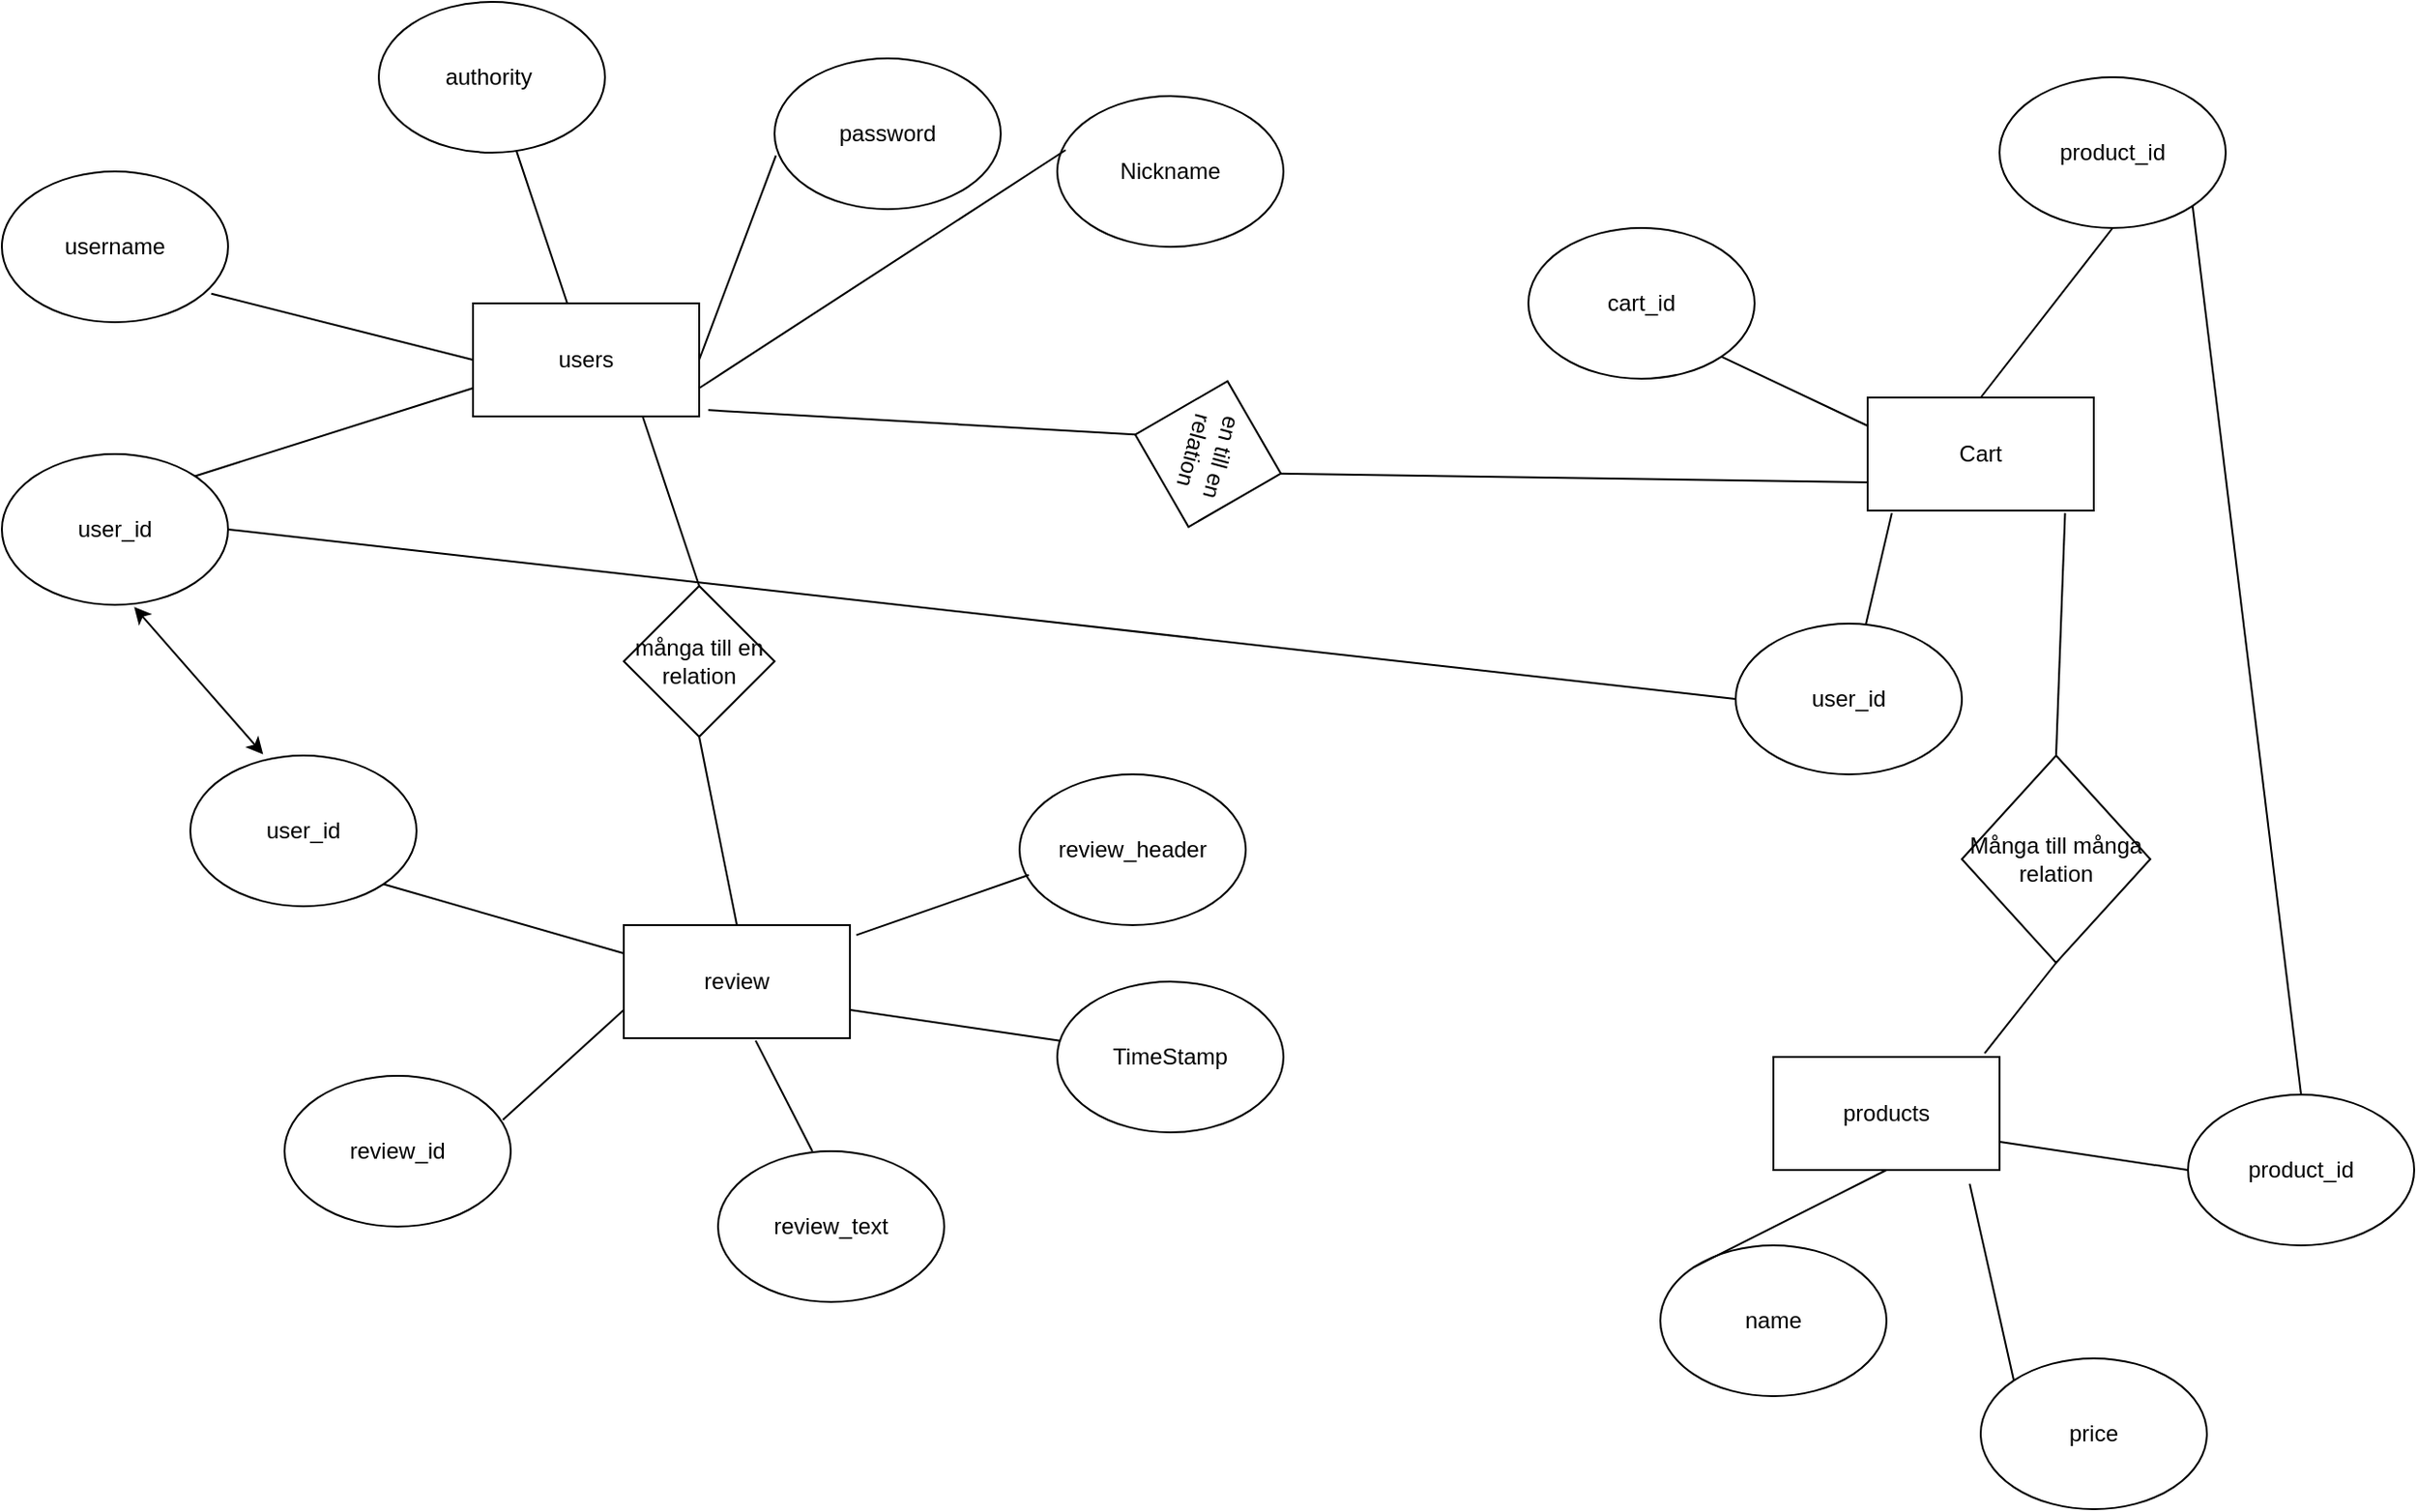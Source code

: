 <mxfile version="10.6.6" type="device"><diagram id="KtaEBQntKhaZ8FGrLxBG" name="Page-1"><mxGraphModel dx="2207" dy="917" grid="1" gridSize="10" guides="1" tooltips="1" connect="1" arrows="1" fold="1" page="1" pageScale="1" pageWidth="3300" pageHeight="4681" math="0" shadow="0"><root><object label="" Alexander="KtaEBQntKhaZ8FGrLxBG" id="0"><mxCell/></object><mxCell id="1" parent="0"/><mxCell id="-qwdLEOzM1Wxfe2MKlhA-1" value="users" style="rounded=0;whiteSpace=wrap;html=1;" parent="1" vertex="1"><mxGeometry x="370" y="200" width="120" height="60" as="geometry"/></mxCell><mxCell id="-qwdLEOzM1Wxfe2MKlhA-2" value="username&lt;br&gt;" style="ellipse;whiteSpace=wrap;html=1;" parent="1" vertex="1"><mxGeometry x="120" y="130" width="120" height="80" as="geometry"/></mxCell><mxCell id="-qwdLEOzM1Wxfe2MKlhA-3" value="password&lt;br&gt;" style="ellipse;whiteSpace=wrap;html=1;" parent="1" vertex="1"><mxGeometry x="530" y="70" width="120" height="80" as="geometry"/></mxCell><mxCell id="-qwdLEOzM1Wxfe2MKlhA-4" value="user_id&lt;br&gt;" style="ellipse;whiteSpace=wrap;html=1;" parent="1" vertex="1"><mxGeometry x="120" y="280" width="120" height="80" as="geometry"/></mxCell><mxCell id="-qwdLEOzM1Wxfe2MKlhA-5" value="authority&amp;nbsp;" style="ellipse;whiteSpace=wrap;html=1;" parent="1" vertex="1"><mxGeometry x="320" y="40" width="120" height="80" as="geometry"/></mxCell><mxCell id="-qwdLEOzM1Wxfe2MKlhA-7" value="" style="endArrow=none;html=1;" parent="1" source="-qwdLEOzM1Wxfe2MKlhA-1" target="-qwdLEOzM1Wxfe2MKlhA-5" edge="1"><mxGeometry width="50" height="50" relative="1" as="geometry"><mxPoint x="120" y="430" as="sourcePoint"/><mxPoint x="170" y="380" as="targetPoint"/></mxGeometry></mxCell><mxCell id="-qwdLEOzM1Wxfe2MKlhA-8" value="" style="endArrow=none;html=1;entryX=0.926;entryY=0.811;entryDx=0;entryDy=0;entryPerimeter=0;exitX=0;exitY=0.5;exitDx=0;exitDy=0;" parent="1" source="-qwdLEOzM1Wxfe2MKlhA-1" target="-qwdLEOzM1Wxfe2MKlhA-2" edge="1"><mxGeometry width="50" height="50" relative="1" as="geometry"><mxPoint x="120" y="430" as="sourcePoint"/><mxPoint x="170" y="380" as="targetPoint"/></mxGeometry></mxCell><mxCell id="-qwdLEOzM1Wxfe2MKlhA-9" value="" style="endArrow=none;html=1;entryX=1;entryY=0;entryDx=0;entryDy=0;exitX=0;exitY=0.75;exitDx=0;exitDy=0;" parent="1" source="-qwdLEOzM1Wxfe2MKlhA-1" target="-qwdLEOzM1Wxfe2MKlhA-4" edge="1"><mxGeometry width="50" height="50" relative="1" as="geometry"><mxPoint x="120" y="430" as="sourcePoint"/><mxPoint x="170" y="380" as="targetPoint"/></mxGeometry></mxCell><mxCell id="-qwdLEOzM1Wxfe2MKlhA-10" value="" style="endArrow=none;html=1;entryX=0.006;entryY=0.644;entryDx=0;entryDy=0;entryPerimeter=0;exitX=1;exitY=0.5;exitDx=0;exitDy=0;" parent="1" source="-qwdLEOzM1Wxfe2MKlhA-1" target="-qwdLEOzM1Wxfe2MKlhA-3" edge="1"><mxGeometry width="50" height="50" relative="1" as="geometry"><mxPoint x="488" y="210" as="sourcePoint"/><mxPoint x="170" y="380" as="targetPoint"/></mxGeometry></mxCell><mxCell id="-qwdLEOzM1Wxfe2MKlhA-11" value="review" style="rounded=0;whiteSpace=wrap;html=1;direction=west;" parent="1" vertex="1"><mxGeometry x="450" y="530" width="120" height="60" as="geometry"/></mxCell><mxCell id="-qwdLEOzM1Wxfe2MKlhA-12" value="många till en relation" style="rhombus;whiteSpace=wrap;html=1;" parent="1" vertex="1"><mxGeometry x="450" y="350" width="80" height="80" as="geometry"/></mxCell><mxCell id="-qwdLEOzM1Wxfe2MKlhA-13" value="" style="endArrow=none;html=1;entryX=0.75;entryY=1;entryDx=0;entryDy=0;exitX=0.5;exitY=0;exitDx=0;exitDy=0;" parent="1" source="-qwdLEOzM1Wxfe2MKlhA-12" target="-qwdLEOzM1Wxfe2MKlhA-1" edge="1"><mxGeometry width="50" height="50" relative="1" as="geometry"><mxPoint x="120" y="640" as="sourcePoint"/><mxPoint x="170" y="590" as="targetPoint"/></mxGeometry></mxCell><mxCell id="-qwdLEOzM1Wxfe2MKlhA-14" value="" style="endArrow=none;html=1;entryX=0.5;entryY=1;entryDx=0;entryDy=0;exitX=0.5;exitY=1;exitDx=0;exitDy=0;" parent="1" source="-qwdLEOzM1Wxfe2MKlhA-12" target="-qwdLEOzM1Wxfe2MKlhA-11" edge="1"><mxGeometry width="50" height="50" relative="1" as="geometry"><mxPoint x="120" y="640" as="sourcePoint"/><mxPoint x="170" y="590" as="targetPoint"/></mxGeometry></mxCell><mxCell id="-qwdLEOzM1Wxfe2MKlhA-15" value="review_id" style="ellipse;whiteSpace=wrap;html=1;" parent="1" vertex="1"><mxGeometry x="270" y="610" width="120" height="80" as="geometry"/></mxCell><mxCell id="-qwdLEOzM1Wxfe2MKlhA-16" value="" style="endArrow=none;html=1;entryX=1;entryY=0.25;entryDx=0;entryDy=0;exitX=0.965;exitY=0.292;exitDx=0;exitDy=0;exitPerimeter=0;" parent="1" source="-qwdLEOzM1Wxfe2MKlhA-15" target="-qwdLEOzM1Wxfe2MKlhA-11" edge="1"><mxGeometry width="50" height="50" relative="1" as="geometry"><mxPoint x="120" y="710" as="sourcePoint"/><mxPoint x="170" y="660" as="targetPoint"/></mxGeometry></mxCell><mxCell id="-qwdLEOzM1Wxfe2MKlhA-17" value="user_id&lt;br&gt;" style="ellipse;whiteSpace=wrap;html=1;" parent="1" vertex="1"><mxGeometry x="220" y="440" width="120" height="80" as="geometry"/></mxCell><mxCell id="-qwdLEOzM1Wxfe2MKlhA-18" value="" style="endArrow=none;html=1;entryX=1;entryY=0.75;entryDx=0;entryDy=0;exitX=1;exitY=1;exitDx=0;exitDy=0;" parent="1" source="-qwdLEOzM1Wxfe2MKlhA-17" target="-qwdLEOzM1Wxfe2MKlhA-11" edge="1"><mxGeometry width="50" height="50" relative="1" as="geometry"><mxPoint x="120" y="760" as="sourcePoint"/><mxPoint x="170" y="710" as="targetPoint"/></mxGeometry></mxCell><mxCell id="-qwdLEOzM1Wxfe2MKlhA-19" value="" style="endArrow=classic;startArrow=classic;html=1;entryX=0.585;entryY=1.014;entryDx=0;entryDy=0;entryPerimeter=0;exitX=0.322;exitY=-0.008;exitDx=0;exitDy=0;exitPerimeter=0;" parent="1" source="-qwdLEOzM1Wxfe2MKlhA-17" target="-qwdLEOzM1Wxfe2MKlhA-4" edge="1"><mxGeometry width="50" height="50" relative="1" as="geometry"><mxPoint x="120" y="760" as="sourcePoint"/><mxPoint x="170" y="710" as="targetPoint"/></mxGeometry></mxCell><mxCell id="-qwdLEOzM1Wxfe2MKlhA-20" value="review_text" style="ellipse;whiteSpace=wrap;html=1;" parent="1" vertex="1"><mxGeometry x="500" y="650" width="120" height="80" as="geometry"/></mxCell><mxCell id="-qwdLEOzM1Wxfe2MKlhA-23" value="Nickname" style="ellipse;whiteSpace=wrap;html=1;" parent="1" vertex="1"><mxGeometry x="680" y="90" width="120" height="80" as="geometry"/></mxCell><mxCell id="-qwdLEOzM1Wxfe2MKlhA-24" value="" style="endArrow=none;html=1;entryX=0.037;entryY=0.358;entryDx=0;entryDy=0;entryPerimeter=0;exitX=1;exitY=0.75;exitDx=0;exitDy=0;" parent="1" source="-qwdLEOzM1Wxfe2MKlhA-1" target="-qwdLEOzM1Wxfe2MKlhA-23" edge="1"><mxGeometry width="50" height="50" relative="1" as="geometry"><mxPoint x="120" y="800" as="sourcePoint"/><mxPoint x="170" y="750" as="targetPoint"/></mxGeometry></mxCell><mxCell id="-qwdLEOzM1Wxfe2MKlhA-25" value="" style="endArrow=none;html=1;entryX=0.417;entryY=-0.022;entryDx=0;entryDy=0;entryPerimeter=0;exitX=0.417;exitY=0;exitDx=0;exitDy=0;exitPerimeter=0;" parent="1" source="-qwdLEOzM1Wxfe2MKlhA-20" target="-qwdLEOzM1Wxfe2MKlhA-11" edge="1"><mxGeometry width="50" height="50" relative="1" as="geometry"><mxPoint x="120" y="800" as="sourcePoint"/><mxPoint x="170" y="750" as="targetPoint"/></mxGeometry></mxCell><mxCell id="-qwdLEOzM1Wxfe2MKlhA-26" value="" style="endArrow=none;html=1;exitX=0;exitY=0.25;exitDx=0;exitDy=0;" parent="1" source="-qwdLEOzM1Wxfe2MKlhA-11" target="-qwdLEOzM1Wxfe2MKlhA-27" edge="1"><mxGeometry width="50" height="50" relative="1" as="geometry"><mxPoint x="625" y="635" as="sourcePoint"/><mxPoint x="675" y="585" as="targetPoint"/></mxGeometry></mxCell><mxCell id="-qwdLEOzM1Wxfe2MKlhA-27" value="TimeStamp" style="ellipse;whiteSpace=wrap;html=1;" parent="1" vertex="1"><mxGeometry x="680" y="560" width="120" height="80" as="geometry"/></mxCell><mxCell id="-qwdLEOzM1Wxfe2MKlhA-28" value="review_header" style="ellipse;whiteSpace=wrap;html=1;" parent="1" vertex="1"><mxGeometry x="660" y="450" width="120" height="80" as="geometry"/></mxCell><mxCell id="-qwdLEOzM1Wxfe2MKlhA-29" value="" style="endArrow=none;html=1;entryX=0.041;entryY=0.667;entryDx=0;entryDy=0;entryPerimeter=0;exitX=-0.028;exitY=0.911;exitDx=0;exitDy=0;exitPerimeter=0;" parent="1" source="-qwdLEOzM1Wxfe2MKlhA-11" target="-qwdLEOzM1Wxfe2MKlhA-28" edge="1"><mxGeometry width="50" height="50" relative="1" as="geometry"><mxPoint x="120" y="800" as="sourcePoint"/><mxPoint x="170" y="750" as="targetPoint"/></mxGeometry></mxCell><mxCell id="GiiIY11F_FifKTmYVKxg-1" value="Cart" style="rounded=0;whiteSpace=wrap;html=1;" vertex="1" parent="1"><mxGeometry x="1110" y="250" width="120" height="60" as="geometry"/></mxCell><mxCell id="GiiIY11F_FifKTmYVKxg-2" value="cart_id" style="ellipse;whiteSpace=wrap;html=1;" vertex="1" parent="1"><mxGeometry x="930" y="160" width="120" height="80" as="geometry"/></mxCell><mxCell id="GiiIY11F_FifKTmYVKxg-3" value="product_id" style="ellipse;whiteSpace=wrap;html=1;" vertex="1" parent="1"><mxGeometry x="1180" y="80" width="120" height="80" as="geometry"/></mxCell><mxCell id="GiiIY11F_FifKTmYVKxg-4" value="user_id" style="ellipse;whiteSpace=wrap;html=1;" vertex="1" parent="1"><mxGeometry x="1040" y="370" width="120" height="80" as="geometry"/></mxCell><mxCell id="GiiIY11F_FifKTmYVKxg-5" value="" style="endArrow=none;html=1;entryX=0.107;entryY=1.022;entryDx=0;entryDy=0;entryPerimeter=0;" edge="1" parent="1" source="GiiIY11F_FifKTmYVKxg-4" target="GiiIY11F_FifKTmYVKxg-1"><mxGeometry width="50" height="50" relative="1" as="geometry"><mxPoint x="120" y="800" as="sourcePoint"/><mxPoint x="170" y="750" as="targetPoint"/></mxGeometry></mxCell><mxCell id="GiiIY11F_FifKTmYVKxg-6" value="" style="endArrow=none;html=1;entryX=0;entryY=0.5;entryDx=0;entryDy=0;exitX=1;exitY=0.5;exitDx=0;exitDy=0;" edge="1" parent="1" source="-qwdLEOzM1Wxfe2MKlhA-4" target="GiiIY11F_FifKTmYVKxg-4"><mxGeometry width="50" height="50" relative="1" as="geometry"><mxPoint x="120" y="800" as="sourcePoint"/><mxPoint x="170" y="750" as="targetPoint"/></mxGeometry></mxCell><mxCell id="GiiIY11F_FifKTmYVKxg-7" value="" style="endArrow=none;html=1;entryX=0;entryY=0.25;entryDx=0;entryDy=0;exitX=1;exitY=1;exitDx=0;exitDy=0;" edge="1" parent="1" source="GiiIY11F_FifKTmYVKxg-2" target="GiiIY11F_FifKTmYVKxg-1"><mxGeometry width="50" height="50" relative="1" as="geometry"><mxPoint x="120" y="800" as="sourcePoint"/><mxPoint x="170" y="750" as="targetPoint"/></mxGeometry></mxCell><mxCell id="GiiIY11F_FifKTmYVKxg-8" value="" style="endArrow=none;html=1;entryX=0.5;entryY=1;entryDx=0;entryDy=0;exitX=0.5;exitY=0;exitDx=0;exitDy=0;" edge="1" parent="1" source="GiiIY11F_FifKTmYVKxg-1" target="GiiIY11F_FifKTmYVKxg-3"><mxGeometry width="50" height="50" relative="1" as="geometry"><mxPoint x="120" y="800" as="sourcePoint"/><mxPoint x="170" y="750" as="targetPoint"/></mxGeometry></mxCell><mxCell id="GiiIY11F_FifKTmYVKxg-10" value="products&lt;br&gt;" style="rounded=0;whiteSpace=wrap;html=1;" vertex="1" parent="1"><mxGeometry x="1060" y="600" width="120" height="60" as="geometry"/></mxCell><mxCell id="GiiIY11F_FifKTmYVKxg-11" value="product_id" style="ellipse;whiteSpace=wrap;html=1;" vertex="1" parent="1"><mxGeometry x="1280" y="620" width="120" height="80" as="geometry"/></mxCell><mxCell id="GiiIY11F_FifKTmYVKxg-12" value="name" style="ellipse;whiteSpace=wrap;html=1;" vertex="1" parent="1"><mxGeometry x="1000" y="700" width="120" height="80" as="geometry"/></mxCell><mxCell id="GiiIY11F_FifKTmYVKxg-13" value="price" style="ellipse;whiteSpace=wrap;html=1;" vertex="1" parent="1"><mxGeometry x="1170" y="760" width="120" height="80" as="geometry"/></mxCell><mxCell id="GiiIY11F_FifKTmYVKxg-14" value="" style="endArrow=none;html=1;entryX=0;entryY=0;entryDx=0;entryDy=0;exitX=0.5;exitY=1;exitDx=0;exitDy=0;" edge="1" parent="1" source="GiiIY11F_FifKTmYVKxg-10" target="GiiIY11F_FifKTmYVKxg-12"><mxGeometry width="50" height="50" relative="1" as="geometry"><mxPoint x="120" y="910" as="sourcePoint"/><mxPoint x="170" y="860" as="targetPoint"/></mxGeometry></mxCell><mxCell id="GiiIY11F_FifKTmYVKxg-15" value="" style="endArrow=none;html=1;entryX=0;entryY=0.5;entryDx=0;entryDy=0;exitX=1;exitY=0.75;exitDx=0;exitDy=0;" edge="1" parent="1" source="GiiIY11F_FifKTmYVKxg-10" target="GiiIY11F_FifKTmYVKxg-11"><mxGeometry width="50" height="50" relative="1" as="geometry"><mxPoint x="120" y="910" as="sourcePoint"/><mxPoint x="170" y="860" as="targetPoint"/></mxGeometry></mxCell><mxCell id="GiiIY11F_FifKTmYVKxg-16" value="" style="endArrow=none;html=1;entryX=0;entryY=0;entryDx=0;entryDy=0;exitX=0.868;exitY=1.122;exitDx=0;exitDy=0;exitPerimeter=0;" edge="1" parent="1" source="GiiIY11F_FifKTmYVKxg-10" target="GiiIY11F_FifKTmYVKxg-13"><mxGeometry width="50" height="50" relative="1" as="geometry"><mxPoint x="120" y="910" as="sourcePoint"/><mxPoint x="170" y="860" as="targetPoint"/></mxGeometry></mxCell><mxCell id="GiiIY11F_FifKTmYVKxg-17" value="" style="endArrow=none;html=1;entryX=0.5;entryY=0;entryDx=0;entryDy=0;exitX=1;exitY=1;exitDx=0;exitDy=0;" edge="1" parent="1" source="GiiIY11F_FifKTmYVKxg-3" target="GiiIY11F_FifKTmYVKxg-11"><mxGeometry width="50" height="50" relative="1" as="geometry"><mxPoint x="120" y="910" as="sourcePoint"/><mxPoint x="170" y="860" as="targetPoint"/></mxGeometry></mxCell><mxCell id="GiiIY11F_FifKTmYVKxg-18" value="" style="endArrow=none;html=1;entryX=0.934;entryY=-0.033;entryDx=0;entryDy=0;entryPerimeter=0;exitX=0.5;exitY=1;exitDx=0;exitDy=0;" edge="1" parent="1" source="GiiIY11F_FifKTmYVKxg-19" target="GiiIY11F_FifKTmYVKxg-10"><mxGeometry width="50" height="50" relative="1" as="geometry"><mxPoint x="120" y="910" as="sourcePoint"/><mxPoint x="170" y="860" as="targetPoint"/></mxGeometry></mxCell><mxCell id="GiiIY11F_FifKTmYVKxg-19" value="Många till många relation" style="rhombus;whiteSpace=wrap;html=1;" vertex="1" parent="1"><mxGeometry x="1160" y="440" width="100" height="110" as="geometry"/></mxCell><mxCell id="GiiIY11F_FifKTmYVKxg-20" value="" style="endArrow=none;html=1;entryX=0.873;entryY=1.022;entryDx=0;entryDy=0;entryPerimeter=0;exitX=0.5;exitY=0;exitDx=0;exitDy=0;" edge="1" parent="1" source="GiiIY11F_FifKTmYVKxg-19" target="GiiIY11F_FifKTmYVKxg-1"><mxGeometry width="50" height="50" relative="1" as="geometry"><mxPoint x="120" y="910" as="sourcePoint"/><mxPoint x="170" y="860" as="targetPoint"/></mxGeometry></mxCell><mxCell id="GiiIY11F_FifKTmYVKxg-21" value="en till en relation" style="rhombus;whiteSpace=wrap;html=1;rotation=105;" vertex="1" parent="1"><mxGeometry x="720" y="240" width="80" height="80" as="geometry"/></mxCell><mxCell id="GiiIY11F_FifKTmYVKxg-22" value="" style="endArrow=none;html=1;entryX=1.04;entryY=0.944;entryDx=0;entryDy=0;entryPerimeter=0;exitX=0.5;exitY=1;exitDx=0;exitDy=0;" edge="1" parent="1" source="GiiIY11F_FifKTmYVKxg-21" target="-qwdLEOzM1Wxfe2MKlhA-1"><mxGeometry width="50" height="50" relative="1" as="geometry"><mxPoint x="120" y="910" as="sourcePoint"/><mxPoint x="490" y="250" as="targetPoint"/></mxGeometry></mxCell><mxCell id="GiiIY11F_FifKTmYVKxg-23" value="" style="endArrow=none;html=1;entryX=0.5;entryY=0;entryDx=0;entryDy=0;exitX=0;exitY=0.75;exitDx=0;exitDy=0;" edge="1" parent="1" source="GiiIY11F_FifKTmYVKxg-1" target="GiiIY11F_FifKTmYVKxg-21"><mxGeometry width="50" height="50" relative="1" as="geometry"><mxPoint x="120" y="910" as="sourcePoint"/><mxPoint x="170" y="860" as="targetPoint"/></mxGeometry></mxCell></root></mxGraphModel></diagram></mxfile>
